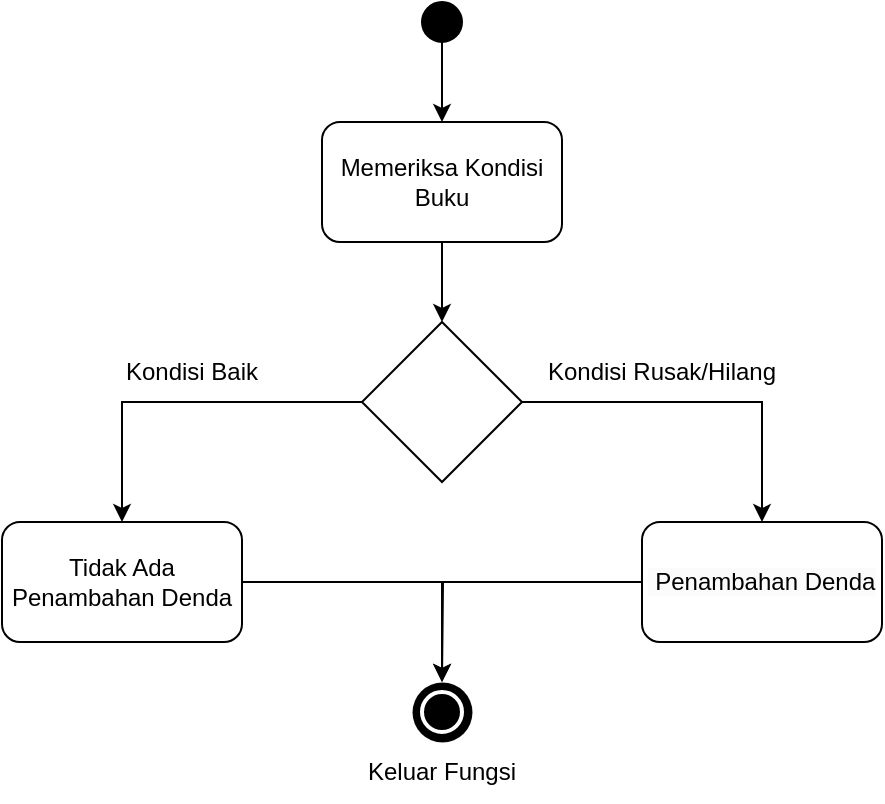 <mxfile version="24.3.1" type="github">
  <diagram name="Page-1" id="dGwyJ8t-PzhHCqPGKR_i">
    <mxGraphModel dx="993" dy="568" grid="1" gridSize="10" guides="1" tooltips="1" connect="1" arrows="1" fold="1" page="1" pageScale="1" pageWidth="850" pageHeight="1100" math="0" shadow="0">
      <root>
        <mxCell id="0" />
        <mxCell id="1" parent="0" />
        <mxCell id="AIe4HqdFInSC3g63HVme-3" style="edgeStyle=orthogonalEdgeStyle;rounded=0;orthogonalLoop=1;jettySize=auto;html=1;entryX=0.5;entryY=0;entryDx=0;entryDy=0;" edge="1" parent="1" source="AIe4HqdFInSC3g63HVme-1" target="AIe4HqdFInSC3g63HVme-2">
          <mxGeometry relative="1" as="geometry">
            <mxPoint x="400" y="120" as="targetPoint" />
          </mxGeometry>
        </mxCell>
        <mxCell id="AIe4HqdFInSC3g63HVme-1" value="" style="ellipse;whiteSpace=wrap;html=1;aspect=fixed;fillColor=#000000;" vertex="1" parent="1">
          <mxGeometry x="390" y="70" width="20" height="20" as="geometry" />
        </mxCell>
        <mxCell id="AIe4HqdFInSC3g63HVme-5" style="edgeStyle=orthogonalEdgeStyle;rounded=0;orthogonalLoop=1;jettySize=auto;html=1;entryX=0.5;entryY=0;entryDx=0;entryDy=0;" edge="1" parent="1" source="AIe4HqdFInSC3g63HVme-2" target="AIe4HqdFInSC3g63HVme-4">
          <mxGeometry relative="1" as="geometry" />
        </mxCell>
        <mxCell id="AIe4HqdFInSC3g63HVme-2" value="Memeriksa Kondisi Buku" style="rounded=1;whiteSpace=wrap;html=1;" vertex="1" parent="1">
          <mxGeometry x="340" y="130" width="120" height="60" as="geometry" />
        </mxCell>
        <mxCell id="AIe4HqdFInSC3g63HVme-7" style="edgeStyle=orthogonalEdgeStyle;rounded=0;orthogonalLoop=1;jettySize=auto;html=1;entryX=0.5;entryY=0;entryDx=0;entryDy=0;" edge="1" parent="1" source="AIe4HqdFInSC3g63HVme-4" target="AIe4HqdFInSC3g63HVme-6">
          <mxGeometry relative="1" as="geometry" />
        </mxCell>
        <mxCell id="AIe4HqdFInSC3g63HVme-9" style="edgeStyle=orthogonalEdgeStyle;rounded=0;orthogonalLoop=1;jettySize=auto;html=1;entryX=0.5;entryY=0;entryDx=0;entryDy=0;" edge="1" parent="1" source="AIe4HqdFInSC3g63HVme-4" target="AIe4HqdFInSC3g63HVme-8">
          <mxGeometry relative="1" as="geometry" />
        </mxCell>
        <mxCell id="AIe4HqdFInSC3g63HVme-4" value="" style="rhombus;whiteSpace=wrap;html=1;" vertex="1" parent="1">
          <mxGeometry x="360" y="230" width="80" height="80" as="geometry" />
        </mxCell>
        <mxCell id="AIe4HqdFInSC3g63HVme-18" style="edgeStyle=orthogonalEdgeStyle;rounded=0;orthogonalLoop=1;jettySize=auto;html=1;entryX=0.5;entryY=0;entryDx=0;entryDy=0;" edge="1" parent="1" source="AIe4HqdFInSC3g63HVme-6" target="AIe4HqdFInSC3g63HVme-14">
          <mxGeometry relative="1" as="geometry" />
        </mxCell>
        <mxCell id="AIe4HqdFInSC3g63HVme-6" value="Tidak Ada Penambahan Denda" style="rounded=1;whiteSpace=wrap;html=1;" vertex="1" parent="1">
          <mxGeometry x="180" y="330" width="120" height="60" as="geometry" />
        </mxCell>
        <mxCell id="AIe4HqdFInSC3g63HVme-19" style="edgeStyle=orthogonalEdgeStyle;rounded=0;orthogonalLoop=1;jettySize=auto;html=1;" edge="1" parent="1" source="AIe4HqdFInSC3g63HVme-8">
          <mxGeometry relative="1" as="geometry">
            <mxPoint x="400" y="410" as="targetPoint" />
          </mxGeometry>
        </mxCell>
        <mxCell id="AIe4HqdFInSC3g63HVme-8" value="&lt;br&gt;&lt;span style=&quot;color: rgb(0, 0, 0); font-family: Helvetica; font-size: 12px; font-style: normal; font-variant-ligatures: normal; font-variant-caps: normal; font-weight: 400; letter-spacing: normal; orphans: 2; text-align: center; text-indent: 0px; text-transform: none; widows: 2; word-spacing: 0px; -webkit-text-stroke-width: 0px; white-space: normal; background-color: rgb(251, 251, 251); text-decoration-thickness: initial; text-decoration-style: initial; text-decoration-color: initial; display: inline !important; float: none;&quot;&gt;&amp;nbsp;Penambahan Denda&lt;/span&gt;&lt;div&gt;&lt;br&gt;&lt;/div&gt;" style="rounded=1;whiteSpace=wrap;html=1;" vertex="1" parent="1">
          <mxGeometry x="500" y="330" width="120" height="60" as="geometry" />
        </mxCell>
        <mxCell id="AIe4HqdFInSC3g63HVme-10" value="Kondisi Baik" style="text;html=1;align=center;verticalAlign=middle;whiteSpace=wrap;rounded=0;" vertex="1" parent="1">
          <mxGeometry x="240" y="240" width="70" height="30" as="geometry" />
        </mxCell>
        <mxCell id="AIe4HqdFInSC3g63HVme-11" value="Kondisi Rusak/Hilang" style="text;html=1;align=center;verticalAlign=middle;whiteSpace=wrap;rounded=0;" vertex="1" parent="1">
          <mxGeometry x="450" y="240" width="120" height="30" as="geometry" />
        </mxCell>
        <mxCell id="AIe4HqdFInSC3g63HVme-17" value="" style="group" vertex="1" connectable="0" parent="1">
          <mxGeometry x="360" y="410" width="80" height="60" as="geometry" />
        </mxCell>
        <mxCell id="AIe4HqdFInSC3g63HVme-13" value="" style="group" vertex="1" connectable="0" parent="AIe4HqdFInSC3g63HVme-17">
          <mxGeometry x="25" width="30" height="30" as="geometry" />
        </mxCell>
        <mxCell id="AIe4HqdFInSC3g63HVme-14" value="" style="ellipse;whiteSpace=wrap;html=1;aspect=fixed;fillColor=#000000;shadow=0;strokeColor=#ffffff;strokeWidth=0;" vertex="1" parent="AIe4HqdFInSC3g63HVme-13">
          <mxGeometry width="30" height="30" as="geometry" />
        </mxCell>
        <mxCell id="AIe4HqdFInSC3g63HVme-15" value="" style="ellipse;whiteSpace=wrap;html=1;aspect=fixed;fillColor=#000000;shadow=0;strokeColor=#ffffff;strokeWidth=2;" vertex="1" parent="AIe4HqdFInSC3g63HVme-13">
          <mxGeometry x="5" y="5" width="20" height="20" as="geometry" />
        </mxCell>
        <mxCell id="AIe4HqdFInSC3g63HVme-16" value="Keluar Fungsi" style="text;html=1;align=center;verticalAlign=middle;whiteSpace=wrap;rounded=0;" vertex="1" parent="AIe4HqdFInSC3g63HVme-17">
          <mxGeometry y="30" width="80" height="30" as="geometry" />
        </mxCell>
      </root>
    </mxGraphModel>
  </diagram>
</mxfile>
